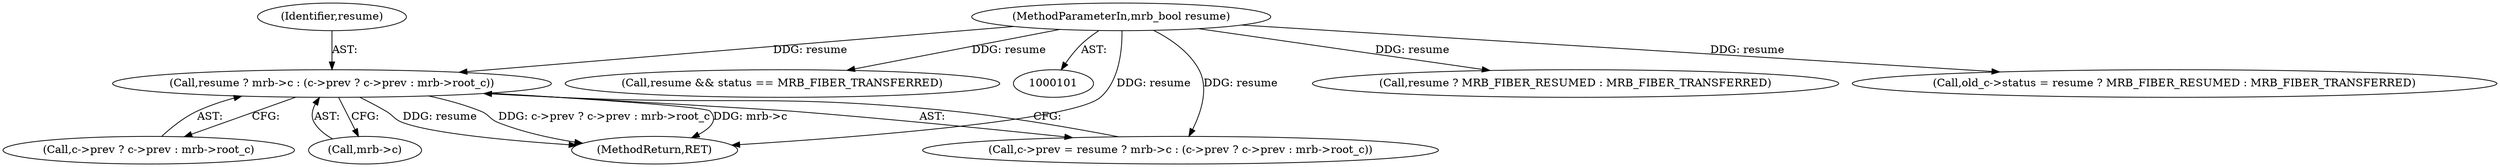 digraph "0_mruby_778500563a9f7ceba996937dc886bd8cde29b42b@pointer" {
"1000176" [label="(Call,resume ? mrb->c : (c->prev ? c->prev : mrb->root_c))"];
"1000106" [label="(MethodParameterIn,mrb_bool resume)"];
"1000176" [label="(Call,resume ? mrb->c : (c->prev ? c->prev : mrb->root_c))"];
"1000181" [label="(Call,c->prev ? c->prev : mrb->root_c)"];
"1000301" [label="(MethodReturn,RET)"];
"1000168" [label="(Call,resume ? MRB_FIBER_RESUMED : MRB_FIBER_TRANSFERRED)"];
"1000177" [label="(Identifier,resume)"];
"1000164" [label="(Call,old_c->status = resume ? MRB_FIBER_RESUMED : MRB_FIBER_TRANSFERRED)"];
"1000178" [label="(Call,mrb->c)"];
"1000172" [label="(Call,c->prev = resume ? mrb->c : (c->prev ? c->prev : mrb->root_c))"];
"1000106" [label="(MethodParameterIn,mrb_bool resume)"];
"1000132" [label="(Call,resume && status == MRB_FIBER_TRANSFERRED)"];
"1000176" -> "1000172"  [label="AST: "];
"1000176" -> "1000178"  [label="CFG: "];
"1000176" -> "1000181"  [label="CFG: "];
"1000177" -> "1000176"  [label="AST: "];
"1000178" -> "1000176"  [label="AST: "];
"1000181" -> "1000176"  [label="AST: "];
"1000172" -> "1000176"  [label="CFG: "];
"1000176" -> "1000301"  [label="DDG: c->prev ? c->prev : mrb->root_c"];
"1000176" -> "1000301"  [label="DDG: mrb->c"];
"1000176" -> "1000301"  [label="DDG: resume"];
"1000106" -> "1000176"  [label="DDG: resume"];
"1000106" -> "1000101"  [label="AST: "];
"1000106" -> "1000301"  [label="DDG: resume"];
"1000106" -> "1000132"  [label="DDG: resume"];
"1000106" -> "1000164"  [label="DDG: resume"];
"1000106" -> "1000168"  [label="DDG: resume"];
"1000106" -> "1000172"  [label="DDG: resume"];
}
